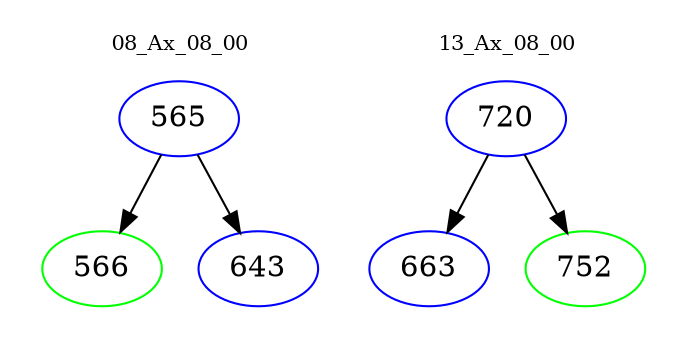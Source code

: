 digraph{
subgraph cluster_0 {
color = white
label = "08_Ax_08_00";
fontsize=10;
T0_565 [label="565", color="blue"]
T0_565 -> T0_566 [color="black"]
T0_566 [label="566", color="green"]
T0_565 -> T0_643 [color="black"]
T0_643 [label="643", color="blue"]
}
subgraph cluster_1 {
color = white
label = "13_Ax_08_00";
fontsize=10;
T1_720 [label="720", color="blue"]
T1_720 -> T1_663 [color="black"]
T1_663 [label="663", color="blue"]
T1_720 -> T1_752 [color="black"]
T1_752 [label="752", color="green"]
}
}
